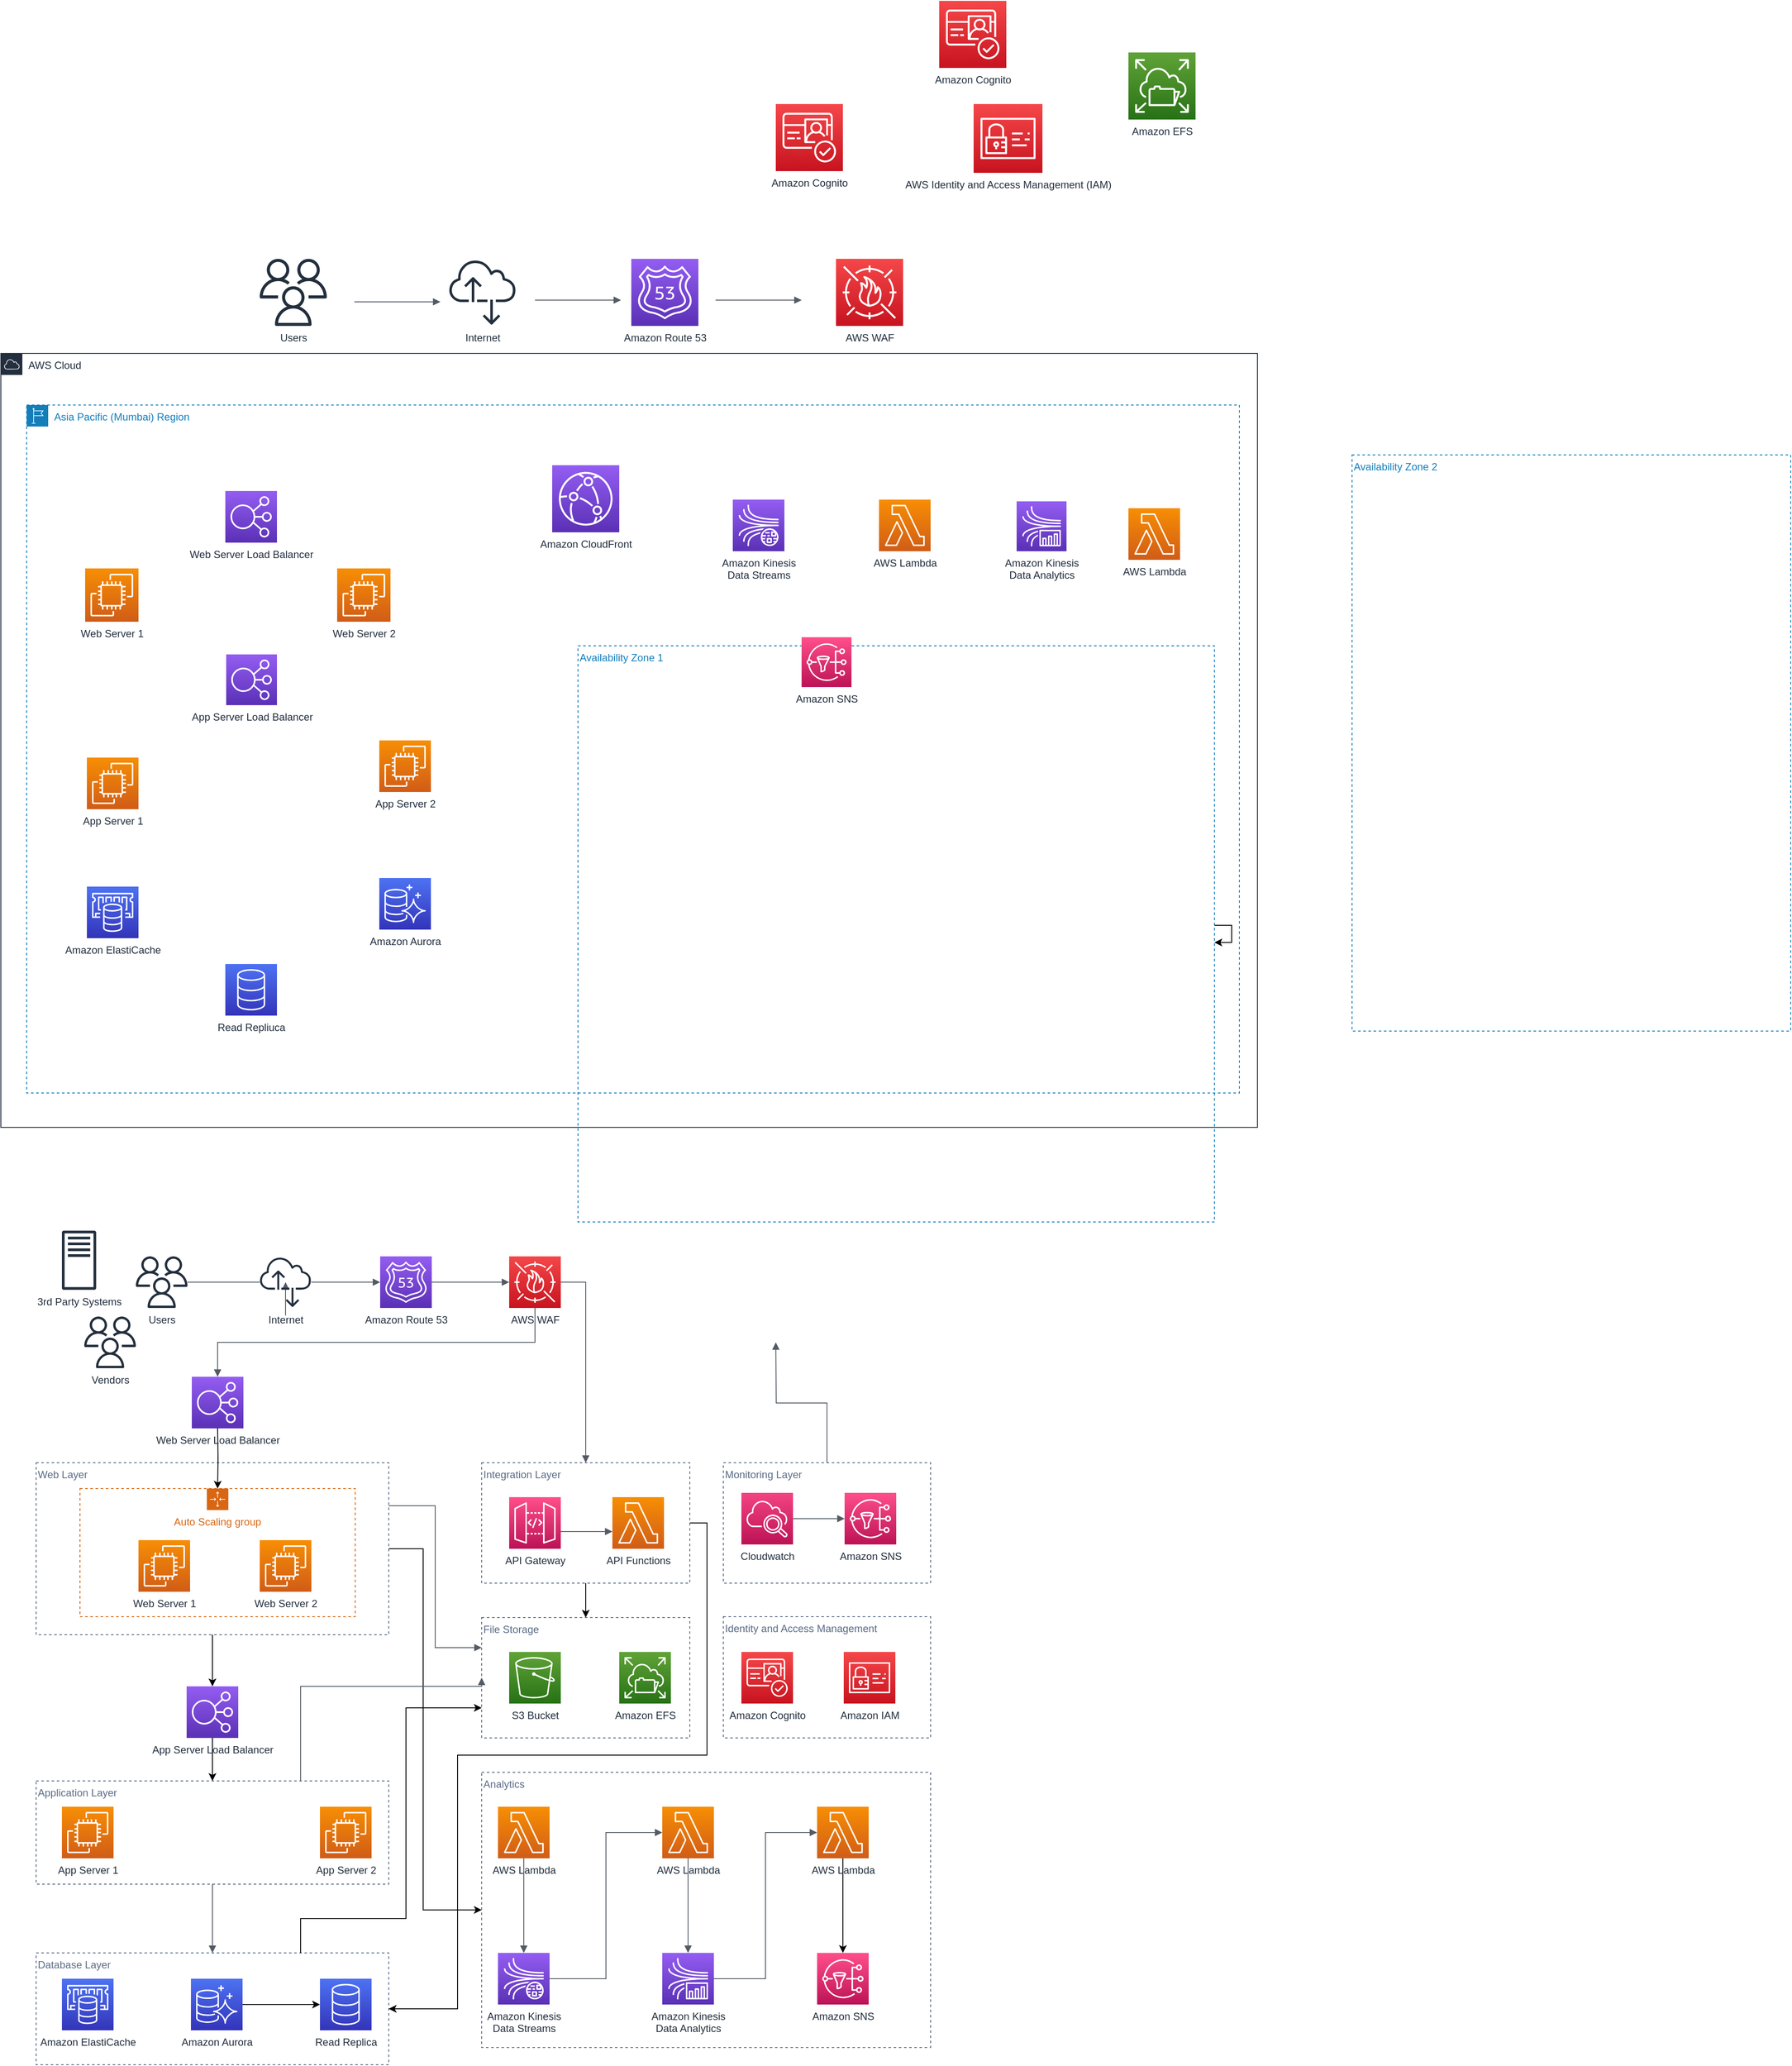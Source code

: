<mxfile version="16.4.0" type="github">
  <diagram id="yF_BNuITRj0ihLuubSKc" name="Page-1">
    <mxGraphModel dx="2996" dy="1059" grid="1" gridSize="10" guides="1" tooltips="1" connect="1" arrows="1" fold="1" page="1" pageScale="1" pageWidth="1100" pageHeight="850" math="0" shadow="0">
      <root>
        <mxCell id="0" />
        <mxCell id="1" parent="0" />
        <mxCell id="R6JdAUNPMTF_IsiGT-LZ-131" value="File Storage" style="fillColor=none;strokeColor=#5A6C86;dashed=1;verticalAlign=top;fontStyle=0;fontColor=#5A6C86;align=left;" vertex="1" parent="1">
          <mxGeometry x="-522" y="1980" width="242" height="140" as="geometry" />
        </mxCell>
        <mxCell id="R6JdAUNPMTF_IsiGT-LZ-138" value="Monitoring Layer" style="fillColor=none;strokeColor=#5A6C86;dashed=1;verticalAlign=top;fontStyle=0;fontColor=#5A6C86;align=left;" vertex="1" parent="1">
          <mxGeometry x="-241" y="1800" width="241" height="140" as="geometry" />
        </mxCell>
        <mxCell id="R6JdAUNPMTF_IsiGT-LZ-110" value="Analytics" style="fillColor=none;strokeColor=#5A6C86;dashed=1;verticalAlign=top;fontStyle=0;fontColor=#5A6C86;align=left;" vertex="1" parent="1">
          <mxGeometry x="-522" y="2160" width="522" height="320" as="geometry" />
        </mxCell>
        <mxCell id="R6JdAUNPMTF_IsiGT-LZ-164" style="edgeStyle=orthogonalEdgeStyle;rounded=0;orthogonalLoop=1;jettySize=auto;html=1;exitX=1;exitY=0.5;exitDx=0;exitDy=0;entryX=0;entryY=0.5;entryDx=0;entryDy=0;" edge="1" parent="1" source="R6JdAUNPMTF_IsiGT-LZ-111" target="R6JdAUNPMTF_IsiGT-LZ-110">
          <mxGeometry relative="1" as="geometry">
            <Array as="points">
              <mxPoint x="-590" y="1900" />
              <mxPoint x="-590" y="2320" />
            </Array>
          </mxGeometry>
        </mxCell>
        <mxCell id="R6JdAUNPMTF_IsiGT-LZ-111" value="Web Layer" style="fillColor=none;strokeColor=#5A6C86;dashed=1;verticalAlign=top;fontStyle=0;fontColor=#5A6C86;align=left;" vertex="1" parent="1">
          <mxGeometry x="-1040" y="1800" width="410" height="200" as="geometry" />
        </mxCell>
        <mxCell id="R6JdAUNPMTF_IsiGT-LZ-109" value="Database Layer" style="fillColor=none;strokeColor=#5A6C86;dashed=1;verticalAlign=top;fontStyle=0;fontColor=#5A6C86;align=left;" vertex="1" parent="1">
          <mxGeometry x="-1040" y="2370" width="410" height="130" as="geometry" />
        </mxCell>
        <mxCell id="KEmIcRSb11QE8R8fsPgm-5" value="Amazon Route 53" style="sketch=0;points=[[0,0,0],[0.25,0,0],[0.5,0,0],[0.75,0,0],[1,0,0],[0,1,0],[0.25,1,0],[0.5,1,0],[0.75,1,0],[1,1,0],[0,0.25,0],[0,0.5,0],[0,0.75,0],[1,0.25,0],[1,0.5,0],[1,0.75,0]];outlineConnect=0;fontColor=#232F3E;gradientColor=#945DF2;gradientDirection=north;fillColor=#5A30B5;strokeColor=#ffffff;dashed=0;verticalLabelPosition=bottom;verticalAlign=top;align=center;html=1;fontSize=12;fontStyle=0;aspect=fixed;shape=mxgraph.aws4.resourceIcon;resIcon=mxgraph.aws4.route_53;" parent="1" vertex="1">
          <mxGeometry x="-348" y="400" width="78" height="78" as="geometry" />
        </mxCell>
        <mxCell id="KEmIcRSb11QE8R8fsPgm-7" value="Amazon Cognito" style="sketch=0;points=[[0,0,0],[0.25,0,0],[0.5,0,0],[0.75,0,0],[1,0,0],[0,1,0],[0.25,1,0],[0.5,1,0],[0.75,1,0],[1,1,0],[0,0.25,0],[0,0.5,0],[0,0.75,0],[1,0.25,0],[1,0.5,0],[1,0.75,0]];outlineConnect=0;fontColor=#232F3E;gradientColor=#F54749;gradientDirection=north;fillColor=#C7131F;strokeColor=#ffffff;dashed=0;verticalLabelPosition=bottom;verticalAlign=top;align=center;html=1;fontSize=12;fontStyle=0;aspect=fixed;shape=mxgraph.aws4.resourceIcon;resIcon=mxgraph.aws4.cognito;" parent="1" vertex="1">
          <mxGeometry x="10" y="100" width="78" height="78" as="geometry" />
        </mxCell>
        <mxCell id="KEmIcRSb11QE8R8fsPgm-8" value="AWS Identity and Access Management (IAM)" style="sketch=0;points=[[0,0,0],[0.25,0,0],[0.5,0,0],[0.75,0,0],[1,0,0],[0,1,0],[0.25,1,0],[0.5,1,0],[0.75,1,0],[1,1,0],[0,0.25,0],[0,0.5,0],[0,0.75,0],[1,0.25,0],[1,0.5,0],[1,0.75,0]];outlineConnect=0;fontColor=#232F3E;gradientColor=#F54749;gradientDirection=north;fillColor=#C7131F;strokeColor=#ffffff;dashed=0;verticalLabelPosition=bottom;verticalAlign=top;align=center;html=1;fontSize=12;fontStyle=0;aspect=fixed;shape=mxgraph.aws4.resourceIcon;resIcon=mxgraph.aws4.identity_and_access_management;" parent="1" vertex="1">
          <mxGeometry x="50" y="220" width="80" height="80" as="geometry" />
        </mxCell>
        <mxCell id="KEmIcRSb11QE8R8fsPgm-9" value="S3 Bucket" style="sketch=0;points=[[0,0,0],[0.25,0,0],[0.5,0,0],[0.75,0,0],[1,0,0],[0,1,0],[0.25,1,0],[0.5,1,0],[0.75,1,0],[1,1,0],[0,0.25,0],[0,0.5,0],[0,0.75,0],[1,0.25,0],[1,0.5,0],[1,0.75,0]];outlineConnect=0;fontColor=#232F3E;gradientColor=#60A337;gradientDirection=north;fillColor=#277116;strokeColor=#ffffff;dashed=0;verticalLabelPosition=bottom;verticalAlign=top;align=center;html=1;fontSize=12;fontStyle=0;aspect=fixed;shape=mxgraph.aws4.resourceIcon;resIcon=mxgraph.aws4.s3;" parent="1" vertex="1">
          <mxGeometry x="-490" y="2020" width="60" height="60" as="geometry" />
        </mxCell>
        <mxCell id="KEmIcRSb11QE8R8fsPgm-10" value="&lt;div&gt;Amazon EFS&lt;/div&gt;" style="sketch=0;points=[[0,0,0],[0.25,0,0],[0.5,0,0],[0.75,0,0],[1,0,0],[0,1,0],[0.25,1,0],[0.5,1,0],[0.75,1,0],[1,1,0],[0,0.25,0],[0,0.5,0],[0,0.75,0],[1,0.25,0],[1,0.5,0],[1,0.75,0]];outlineConnect=0;fontColor=#232F3E;gradientColor=#60A337;gradientDirection=north;fillColor=#277116;strokeColor=#ffffff;dashed=0;verticalLabelPosition=bottom;verticalAlign=top;align=center;html=1;fontSize=12;fontStyle=0;aspect=fixed;shape=mxgraph.aws4.resourceIcon;resIcon=mxgraph.aws4.elastic_file_system;" parent="1" vertex="1">
          <mxGeometry x="230" y="160" width="78" height="78" as="geometry" />
        </mxCell>
        <mxCell id="R6JdAUNPMTF_IsiGT-LZ-16" value="AWS Cloud" style="points=[[0,0],[0.25,0],[0.5,0],[0.75,0],[1,0],[1,0.25],[1,0.5],[1,0.75],[1,1],[0.75,1],[0.5,1],[0.25,1],[0,1],[0,0.75],[0,0.5],[0,0.25]];outlineConnect=0;gradientColor=none;html=1;whiteSpace=wrap;fontSize=12;fontStyle=0;container=1;pointerEvents=0;collapsible=0;recursiveResize=0;shape=mxgraph.aws4.group;grIcon=mxgraph.aws4.group_aws_cloud;strokeColor=#232F3E;fillColor=none;verticalAlign=top;align=left;spacingLeft=30;fontColor=#232F3E;dashed=0;" vertex="1" parent="1">
          <mxGeometry x="-1081" y="510" width="1461" height="900" as="geometry" />
        </mxCell>
        <mxCell id="R6JdAUNPMTF_IsiGT-LZ-18" value="&lt;div&gt;Asia Pacific (Mumbai) Region&lt;/div&gt;&lt;div&gt;&lt;br&gt;&lt;/div&gt;" style="points=[[0,0],[0.25,0],[0.5,0],[0.75,0],[1,0],[1,0.25],[1,0.5],[1,0.75],[1,1],[0.75,1],[0.5,1],[0.25,1],[0,1],[0,0.75],[0,0.5],[0,0.25]];outlineConnect=0;gradientColor=none;html=1;whiteSpace=wrap;fontSize=12;fontStyle=0;container=1;pointerEvents=0;collapsible=0;recursiveResize=0;shape=mxgraph.aws4.group;grIcon=mxgraph.aws4.group_region;strokeColor=#147EBA;fillColor=none;verticalAlign=top;align=left;spacingLeft=30;fontColor=#147EBA;dashed=1;" vertex="1" parent="R6JdAUNPMTF_IsiGT-LZ-16">
          <mxGeometry x="30" y="60" width="1410" height="800" as="geometry" />
        </mxCell>
        <mxCell id="R6JdAUNPMTF_IsiGT-LZ-19" value="Availability Zone 1" style="fillColor=none;strokeColor=#147EBA;dashed=1;verticalAlign=top;fontStyle=0;fontColor=#147EBA;align=left;" vertex="1" parent="R6JdAUNPMTF_IsiGT-LZ-18">
          <mxGeometry x="641" y="280" width="740" height="670" as="geometry" />
        </mxCell>
        <mxCell id="KEmIcRSb11QE8R8fsPgm-11" value="Amazon Kinesis&lt;br&gt;Data Streams" style="sketch=0;points=[[0,0,0],[0.25,0,0],[0.5,0,0],[0.75,0,0],[1,0,0],[0,1,0],[0.25,1,0],[0.5,1,0],[0.75,1,0],[1,1,0],[0,0.25,0],[0,0.5,0],[0,0.75,0],[1,0.25,0],[1,0.5,0],[1,0.75,0]];outlineConnect=0;fontColor=#232F3E;gradientColor=#945DF2;gradientDirection=north;fillColor=#5A30B5;strokeColor=#ffffff;dashed=0;verticalLabelPosition=bottom;verticalAlign=top;align=center;html=1;fontSize=12;fontStyle=0;aspect=fixed;shape=mxgraph.aws4.resourceIcon;resIcon=mxgraph.aws4.kinesis_data_streams;" parent="R6JdAUNPMTF_IsiGT-LZ-18" vertex="1">
          <mxGeometry x="821" y="110" width="60" height="60" as="geometry" />
        </mxCell>
        <mxCell id="KEmIcRSb11QE8R8fsPgm-12" value="&lt;div&gt;Amazon Kinesis&lt;/div&gt;&lt;div&gt;Data Analytics&lt;/div&gt;" style="sketch=0;points=[[0,0,0],[0.25,0,0],[0.5,0,0],[0.75,0,0],[1,0,0],[0,1,0],[0.25,1,0],[0.5,1,0],[0.75,1,0],[1,1,0],[0,0.25,0],[0,0.5,0],[0,0.75,0],[1,0.25,0],[1,0.5,0],[1,0.75,0]];outlineConnect=0;fontColor=#232F3E;gradientColor=#945DF2;gradientDirection=north;fillColor=#5A30B5;strokeColor=#ffffff;dashed=0;verticalLabelPosition=bottom;verticalAlign=top;align=center;html=1;fontSize=12;fontStyle=0;aspect=fixed;shape=mxgraph.aws4.resourceIcon;resIcon=mxgraph.aws4.kinesis_data_analytics;" parent="R6JdAUNPMTF_IsiGT-LZ-18" vertex="1">
          <mxGeometry x="1151" y="112" width="58" height="58" as="geometry" />
        </mxCell>
        <mxCell id="R6JdAUNPMTF_IsiGT-LZ-1" value="AWS Lambda" style="sketch=0;points=[[0,0,0],[0.25,0,0],[0.5,0,0],[0.75,0,0],[1,0,0],[0,1,0],[0.25,1,0],[0.5,1,0],[0.75,1,0],[1,1,0],[0,0.25,0],[0,0.5,0],[0,0.75,0],[1,0.25,0],[1,0.5,0],[1,0.75,0]];outlineConnect=0;fontColor=#232F3E;gradientColor=#F78E04;gradientDirection=north;fillColor=#D05C17;strokeColor=#ffffff;dashed=0;verticalLabelPosition=bottom;verticalAlign=top;align=center;html=1;fontSize=12;fontStyle=0;aspect=fixed;shape=mxgraph.aws4.resourceIcon;resIcon=mxgraph.aws4.lambda;" vertex="1" parent="R6JdAUNPMTF_IsiGT-LZ-18">
          <mxGeometry x="1281" y="120" width="60" height="60" as="geometry" />
        </mxCell>
        <mxCell id="R6JdAUNPMTF_IsiGT-LZ-2" value="AWS Lambda" style="sketch=0;points=[[0,0,0],[0.25,0,0],[0.5,0,0],[0.75,0,0],[1,0,0],[0,1,0],[0.25,1,0],[0.5,1,0],[0.75,1,0],[1,1,0],[0,0.25,0],[0,0.5,0],[0,0.75,0],[1,0.25,0],[1,0.5,0],[1,0.75,0]];outlineConnect=0;fontColor=#232F3E;gradientColor=#F78E04;gradientDirection=north;fillColor=#D05C17;strokeColor=#ffffff;dashed=0;verticalLabelPosition=bottom;verticalAlign=top;align=center;html=1;fontSize=12;fontStyle=0;aspect=fixed;shape=mxgraph.aws4.resourceIcon;resIcon=mxgraph.aws4.lambda;" vertex="1" parent="R6JdAUNPMTF_IsiGT-LZ-18">
          <mxGeometry x="991" y="110" width="60" height="60" as="geometry" />
        </mxCell>
        <mxCell id="R6JdAUNPMTF_IsiGT-LZ-4" value="Amazon SNS" style="sketch=0;points=[[0,0,0],[0.25,0,0],[0.5,0,0],[0.75,0,0],[1,0,0],[0,1,0],[0.25,1,0],[0.5,1,0],[0.75,1,0],[1,1,0],[0,0.25,0],[0,0.5,0],[0,0.75,0],[1,0.25,0],[1,0.5,0],[1,0.75,0]];outlineConnect=0;fontColor=#232F3E;gradientColor=#FF4F8B;gradientDirection=north;fillColor=#BC1356;strokeColor=#ffffff;dashed=0;verticalLabelPosition=bottom;verticalAlign=top;align=center;html=1;fontSize=12;fontStyle=0;aspect=fixed;shape=mxgraph.aws4.resourceIcon;resIcon=mxgraph.aws4.sns;" vertex="1" parent="R6JdAUNPMTF_IsiGT-LZ-18">
          <mxGeometry x="901" y="270" width="58" height="58" as="geometry" />
        </mxCell>
        <mxCell id="R6JdAUNPMTF_IsiGT-LZ-34" style="edgeStyle=orthogonalEdgeStyle;rounded=0;orthogonalLoop=1;jettySize=auto;html=1;" edge="1" parent="R6JdAUNPMTF_IsiGT-LZ-18" source="R6JdAUNPMTF_IsiGT-LZ-19" target="R6JdAUNPMTF_IsiGT-LZ-19">
          <mxGeometry relative="1" as="geometry" />
        </mxCell>
        <mxCell id="KEmIcRSb11QE8R8fsPgm-6" value="Amazon CloudFront" style="sketch=0;points=[[0,0,0],[0.25,0,0],[0.5,0,0],[0.75,0,0],[1,0,0],[0,1,0],[0.25,1,0],[0.5,1,0],[0.75,1,0],[1,1,0],[0,0.25,0],[0,0.5,0],[0,0.75,0],[1,0.25,0],[1,0.5,0],[1,0.75,0]];outlineConnect=0;fontColor=#232F3E;gradientColor=#945DF2;gradientDirection=north;fillColor=#5A30B5;strokeColor=#ffffff;dashed=0;verticalLabelPosition=bottom;verticalAlign=top;align=center;html=1;fontSize=12;fontStyle=0;aspect=fixed;shape=mxgraph.aws4.resourceIcon;resIcon=mxgraph.aws4.cloudfront;" parent="R6JdAUNPMTF_IsiGT-LZ-18" vertex="1">
          <mxGeometry x="611" y="70" width="78" height="78" as="geometry" />
        </mxCell>
        <mxCell id="R6JdAUNPMTF_IsiGT-LZ-21" value="Users" style="sketch=0;outlineConnect=0;fontColor=#232F3E;gradientColor=none;fillColor=#232F3D;strokeColor=none;dashed=0;verticalLabelPosition=bottom;verticalAlign=top;align=center;html=1;fontSize=12;fontStyle=0;aspect=fixed;pointerEvents=1;shape=mxgraph.aws4.users;" vertex="1" parent="1">
          <mxGeometry x="-780" y="400" width="78" height="78" as="geometry" />
        </mxCell>
        <mxCell id="R6JdAUNPMTF_IsiGT-LZ-22" value="Internet" style="sketch=0;outlineConnect=0;fontColor=#232F3E;gradientColor=none;fillColor=#232F3D;strokeColor=none;dashed=0;verticalLabelPosition=bottom;verticalAlign=top;align=center;html=1;fontSize=12;fontStyle=0;aspect=fixed;pointerEvents=1;shape=mxgraph.aws4.internet_alt2;" vertex="1" parent="1">
          <mxGeometry x="-560" y="400" width="78" height="78" as="geometry" />
        </mxCell>
        <mxCell id="R6JdAUNPMTF_IsiGT-LZ-23" value="AWS WAF" style="sketch=0;points=[[0,0,0],[0.25,0,0],[0.5,0,0],[0.75,0,0],[1,0,0],[0,1,0],[0.25,1,0],[0.5,1,0],[0.75,1,0],[1,1,0],[0,0.25,0],[0,0.5,0],[0,0.75,0],[1,0.25,0],[1,0.5,0],[1,0.75,0]];outlineConnect=0;fontColor=#232F3E;gradientColor=#F54749;gradientDirection=north;fillColor=#C7131F;strokeColor=#ffffff;dashed=0;verticalLabelPosition=bottom;verticalAlign=top;align=center;html=1;fontSize=12;fontStyle=0;aspect=fixed;shape=mxgraph.aws4.resourceIcon;resIcon=mxgraph.aws4.waf;" vertex="1" parent="1">
          <mxGeometry x="-110" y="400" width="78" height="78" as="geometry" />
        </mxCell>
        <mxCell id="R6JdAUNPMTF_IsiGT-LZ-25" value="" style="edgeStyle=orthogonalEdgeStyle;html=1;endArrow=block;elbow=vertical;startArrow=none;endFill=1;strokeColor=#545B64;rounded=0;" edge="1" parent="1">
          <mxGeometry width="100" relative="1" as="geometry">
            <mxPoint x="-670" y="450" as="sourcePoint" />
            <mxPoint x="-570" y="450" as="targetPoint" />
          </mxGeometry>
        </mxCell>
        <mxCell id="R6JdAUNPMTF_IsiGT-LZ-26" value="Amazon Cognito" style="sketch=0;points=[[0,0,0],[0.25,0,0],[0.5,0,0],[0.75,0,0],[1,0,0],[0,1,0],[0.25,1,0],[0.5,1,0],[0.75,1,0],[1,1,0],[0,0.25,0],[0,0.5,0],[0,0.75,0],[1,0.25,0],[1,0.5,0],[1,0.75,0]];outlineConnect=0;fontColor=#232F3E;gradientColor=#F54749;gradientDirection=north;fillColor=#C7131F;strokeColor=#ffffff;dashed=0;verticalLabelPosition=bottom;verticalAlign=top;align=center;html=1;fontSize=12;fontStyle=0;aspect=fixed;shape=mxgraph.aws4.resourceIcon;resIcon=mxgraph.aws4.cognito;" vertex="1" parent="1">
          <mxGeometry x="-180" y="220" width="78" height="78" as="geometry" />
        </mxCell>
        <mxCell id="R6JdAUNPMTF_IsiGT-LZ-28" value="" style="edgeStyle=orthogonalEdgeStyle;html=1;endArrow=block;elbow=vertical;startArrow=none;endFill=1;strokeColor=#545B64;rounded=0;" edge="1" parent="1">
          <mxGeometry width="100" relative="1" as="geometry">
            <mxPoint x="-460" y="448" as="sourcePoint" />
            <mxPoint x="-360" y="448" as="targetPoint" />
          </mxGeometry>
        </mxCell>
        <mxCell id="R6JdAUNPMTF_IsiGT-LZ-29" value="" style="edgeStyle=orthogonalEdgeStyle;html=1;endArrow=block;elbow=vertical;startArrow=none;endFill=1;strokeColor=#545B64;rounded=0;" edge="1" parent="1">
          <mxGeometry width="100" relative="1" as="geometry">
            <mxPoint x="-250" y="448" as="sourcePoint" />
            <mxPoint x="-150" y="448" as="targetPoint" />
          </mxGeometry>
        </mxCell>
        <mxCell id="R6JdAUNPMTF_IsiGT-LZ-20" value="Availability Zone 2" style="fillColor=none;strokeColor=#147EBA;dashed=1;verticalAlign=top;fontStyle=0;fontColor=#147EBA;align=left;" vertex="1" parent="1">
          <mxGeometry x="490" y="628" width="510" height="670" as="geometry" />
        </mxCell>
        <mxCell id="R6JdAUNPMTF_IsiGT-LZ-37" value="Web Server Load Balancer" style="sketch=0;points=[[0,0,0],[0.25,0,0],[0.5,0,0],[0.75,0,0],[1,0,0],[0,1,0],[0.25,1,0],[0.5,1,0],[0.75,1,0],[1,1,0],[0,0.25,0],[0,0.5,0],[0,0.75,0],[1,0.25,0],[1,0.5,0],[1,0.75,0]];outlineConnect=0;fontColor=#232F3E;gradientColor=#945DF2;gradientDirection=north;fillColor=#5A30B5;strokeColor=#ffffff;dashed=0;verticalLabelPosition=bottom;verticalAlign=top;align=center;html=1;fontSize=12;fontStyle=0;aspect=fixed;shape=mxgraph.aws4.resourceIcon;resIcon=mxgraph.aws4.elastic_load_balancing;" vertex="1" parent="1">
          <mxGeometry x="-820" y="670" width="60" height="60" as="geometry" />
        </mxCell>
        <mxCell id="R6JdAUNPMTF_IsiGT-LZ-38" value="App Server Load Balancer" style="sketch=0;points=[[0,0,0],[0.25,0,0],[0.5,0,0],[0.75,0,0],[1,0,0],[0,1,0],[0.25,1,0],[0.5,1,0],[0.75,1,0],[1,1,0],[0,0.25,0],[0,0.5,0],[0,0.75,0],[1,0.25,0],[1,0.5,0],[1,0.75,0]];outlineConnect=0;fontColor=#232F3E;gradientColor=#945DF2;gradientDirection=north;fillColor=#5A30B5;strokeColor=#ffffff;dashed=0;verticalLabelPosition=bottom;verticalAlign=top;align=center;html=1;fontSize=12;fontStyle=0;aspect=fixed;shape=mxgraph.aws4.resourceIcon;resIcon=mxgraph.aws4.elastic_load_balancing;" vertex="1" parent="1">
          <mxGeometry x="-819" y="860" width="59" height="59" as="geometry" />
        </mxCell>
        <mxCell id="R6JdAUNPMTF_IsiGT-LZ-39" value="Amazon Aurora" style="sketch=0;points=[[0,0,0],[0.25,0,0],[0.5,0,0],[0.75,0,0],[1,0,0],[0,1,0],[0.25,1,0],[0.5,1,0],[0.75,1,0],[1,1,0],[0,0.25,0],[0,0.5,0],[0,0.75,0],[1,0.25,0],[1,0.5,0],[1,0.75,0]];outlineConnect=0;fontColor=#232F3E;gradientColor=#4D72F3;gradientDirection=north;fillColor=#3334B9;strokeColor=#ffffff;dashed=0;verticalLabelPosition=bottom;verticalAlign=top;align=center;html=1;fontSize=12;fontStyle=0;aspect=fixed;shape=mxgraph.aws4.resourceIcon;resIcon=mxgraph.aws4.aurora;" vertex="1" parent="1">
          <mxGeometry x="-641" y="1120" width="60" height="60" as="geometry" />
        </mxCell>
        <mxCell id="R6JdAUNPMTF_IsiGT-LZ-40" value="Amazon ElastiCache" style="sketch=0;points=[[0,0,0],[0.25,0,0],[0.5,0,0],[0.75,0,0],[1,0,0],[0,1,0],[0.25,1,0],[0.5,1,0],[0.75,1,0],[1,1,0],[0,0.25,0],[0,0.5,0],[0,0.75,0],[1,0.25,0],[1,0.5,0],[1,0.75,0]];outlineConnect=0;fontColor=#232F3E;gradientColor=#4D72F3;gradientDirection=north;fillColor=#3334B9;strokeColor=#ffffff;dashed=0;verticalLabelPosition=bottom;verticalAlign=top;align=center;html=1;fontSize=12;fontStyle=0;aspect=fixed;shape=mxgraph.aws4.resourceIcon;resIcon=mxgraph.aws4.elasticache;" vertex="1" parent="1">
          <mxGeometry x="-981" y="1130" width="60" height="60" as="geometry" />
        </mxCell>
        <mxCell id="R6JdAUNPMTF_IsiGT-LZ-41" value="App Server 1" style="sketch=0;points=[[0,0,0],[0.25,0,0],[0.5,0,0],[0.75,0,0],[1,0,0],[0,1,0],[0.25,1,0],[0.5,1,0],[0.75,1,0],[1,1,0],[0,0.25,0],[0,0.5,0],[0,0.75,0],[1,0.25,0],[1,0.5,0],[1,0.75,0]];outlineConnect=0;fontColor=#232F3E;gradientColor=#F78E04;gradientDirection=north;fillColor=#D05C17;strokeColor=#ffffff;dashed=0;verticalLabelPosition=bottom;verticalAlign=top;align=center;html=1;fontSize=12;fontStyle=0;aspect=fixed;shape=mxgraph.aws4.resourceIcon;resIcon=mxgraph.aws4.ec2;" vertex="1" parent="1">
          <mxGeometry x="-981" y="980" width="60" height="60" as="geometry" />
        </mxCell>
        <mxCell id="R6JdAUNPMTF_IsiGT-LZ-42" value="App Server 2" style="sketch=0;points=[[0,0,0],[0.25,0,0],[0.5,0,0],[0.75,0,0],[1,0,0],[0,1,0],[0.25,1,0],[0.5,1,0],[0.75,1,0],[1,1,0],[0,0.25,0],[0,0.5,0],[0,0.75,0],[1,0.25,0],[1,0.5,0],[1,0.75,0]];outlineConnect=0;fontColor=#232F3E;gradientColor=#F78E04;gradientDirection=north;fillColor=#D05C17;strokeColor=#ffffff;dashed=0;verticalLabelPosition=bottom;verticalAlign=top;align=center;html=1;fontSize=12;fontStyle=0;aspect=fixed;shape=mxgraph.aws4.resourceIcon;resIcon=mxgraph.aws4.ec2;" vertex="1" parent="1">
          <mxGeometry x="-641" y="960" width="60" height="60" as="geometry" />
        </mxCell>
        <mxCell id="R6JdAUNPMTF_IsiGT-LZ-43" value="Web Server 1" style="sketch=0;points=[[0,0,0],[0.25,0,0],[0.5,0,0],[0.75,0,0],[1,0,0],[0,1,0],[0.25,1,0],[0.5,1,0],[0.75,1,0],[1,1,0],[0,0.25,0],[0,0.5,0],[0,0.75,0],[1,0.25,0],[1,0.5,0],[1,0.75,0]];outlineConnect=0;fontColor=#232F3E;gradientColor=#F78E04;gradientDirection=north;fillColor=#D05C17;strokeColor=#ffffff;dashed=0;verticalLabelPosition=bottom;verticalAlign=top;align=center;html=1;fontSize=12;fontStyle=0;aspect=fixed;shape=mxgraph.aws4.resourceIcon;resIcon=mxgraph.aws4.ec2;" vertex="1" parent="1">
          <mxGeometry x="-983" y="760" width="62" height="62" as="geometry" />
        </mxCell>
        <mxCell id="R6JdAUNPMTF_IsiGT-LZ-44" value="Web Server 2" style="sketch=0;points=[[0,0,0],[0.25,0,0],[0.5,0,0],[0.75,0,0],[1,0,0],[0,1,0],[0.25,1,0],[0.5,1,0],[0.75,1,0],[1,1,0],[0,0.25,0],[0,0.5,0],[0,0.75,0],[1,0.25,0],[1,0.5,0],[1,0.75,0]];outlineConnect=0;fontColor=#232F3E;gradientColor=#F78E04;gradientDirection=north;fillColor=#D05C17;strokeColor=#ffffff;dashed=0;verticalLabelPosition=bottom;verticalAlign=top;align=center;html=1;fontSize=12;fontStyle=0;aspect=fixed;shape=mxgraph.aws4.resourceIcon;resIcon=mxgraph.aws4.ec2;" vertex="1" parent="1">
          <mxGeometry x="-690" y="760" width="62" height="62" as="geometry" />
        </mxCell>
        <mxCell id="R6JdAUNPMTF_IsiGT-LZ-45" value="Read Repliuca" style="sketch=0;points=[[0,0,0],[0.25,0,0],[0.5,0,0],[0.75,0,0],[1,0,0],[0,1,0],[0.25,1,0],[0.5,1,0],[0.75,1,0],[1,1,0],[0,0.25,0],[0,0.5,0],[0,0.75,0],[1,0.25,0],[1,0.5,0],[1,0.75,0]];outlineConnect=0;fontColor=#232F3E;gradientColor=#4D72F3;gradientDirection=north;fillColor=#3334B9;strokeColor=#ffffff;dashed=0;verticalLabelPosition=bottom;verticalAlign=top;align=center;html=1;fontSize=12;fontStyle=0;aspect=fixed;shape=mxgraph.aws4.resourceIcon;resIcon=mxgraph.aws4.database;" vertex="1" parent="1">
          <mxGeometry x="-820" y="1220" width="60" height="60" as="geometry" />
        </mxCell>
        <mxCell id="R6JdAUNPMTF_IsiGT-LZ-75" value="Amazon Kinesis&lt;br&gt;Data Streams" style="sketch=0;points=[[0,0,0],[0.25,0,0],[0.5,0,0],[0.75,0,0],[1,0,0],[0,1,0],[0.25,1,0],[0.5,1,0],[0.75,1,0],[1,1,0],[0,0.25,0],[0,0.5,0],[0,0.75,0],[1,0.25,0],[1,0.5,0],[1,0.75,0]];outlineConnect=0;fontColor=#232F3E;gradientColor=#945DF2;gradientDirection=north;fillColor=#5A30B5;strokeColor=#ffffff;dashed=0;verticalLabelPosition=bottom;verticalAlign=top;align=center;html=1;fontSize=12;fontStyle=0;aspect=fixed;shape=mxgraph.aws4.resourceIcon;resIcon=mxgraph.aws4.kinesis_data_streams;" vertex="1" parent="1">
          <mxGeometry x="-503" y="2370" width="60" height="60" as="geometry" />
        </mxCell>
        <mxCell id="R6JdAUNPMTF_IsiGT-LZ-76" value="&lt;div&gt;Amazon Kinesis&lt;/div&gt;&lt;div&gt;Data Analytics&lt;/div&gt;" style="sketch=0;points=[[0,0,0],[0.25,0,0],[0.5,0,0],[0.75,0,0],[1,0,0],[0,1,0],[0.25,1,0],[0.5,1,0],[0.75,1,0],[1,1,0],[0,0.25,0],[0,0.5,0],[0,0.75,0],[1,0.25,0],[1,0.5,0],[1,0.75,0]];outlineConnect=0;fontColor=#232F3E;gradientColor=#945DF2;gradientDirection=north;fillColor=#5A30B5;strokeColor=#ffffff;dashed=0;verticalLabelPosition=bottom;verticalAlign=top;align=center;html=1;fontSize=12;fontStyle=0;aspect=fixed;shape=mxgraph.aws4.resourceIcon;resIcon=mxgraph.aws4.kinesis_data_analytics;" vertex="1" parent="1">
          <mxGeometry x="-312" y="2370" width="60" height="60" as="geometry" />
        </mxCell>
        <mxCell id="R6JdAUNPMTF_IsiGT-LZ-77" value="AWS Lambda" style="sketch=0;points=[[0,0,0],[0.25,0,0],[0.5,0,0],[0.75,0,0],[1,0,0],[0,1,0],[0.25,1,0],[0.5,1,0],[0.75,1,0],[1,1,0],[0,0.25,0],[0,0.5,0],[0,0.75,0],[1,0.25,0],[1,0.5,0],[1,0.75,0]];outlineConnect=0;fontColor=#232F3E;gradientColor=#F78E04;gradientDirection=north;fillColor=#D05C17;strokeColor=#ffffff;dashed=0;verticalLabelPosition=bottom;verticalAlign=top;align=center;html=1;fontSize=12;fontStyle=0;aspect=fixed;shape=mxgraph.aws4.resourceIcon;resIcon=mxgraph.aws4.lambda;" vertex="1" parent="1">
          <mxGeometry x="-312" y="2200" width="60" height="60" as="geometry" />
        </mxCell>
        <mxCell id="R6JdAUNPMTF_IsiGT-LZ-127" style="edgeStyle=orthogonalEdgeStyle;rounded=0;orthogonalLoop=1;jettySize=auto;html=1;exitX=0.5;exitY=1;exitDx=0;exitDy=0;exitPerimeter=0;" edge="1" parent="1" source="R6JdAUNPMTF_IsiGT-LZ-78" target="R6JdAUNPMTF_IsiGT-LZ-79">
          <mxGeometry relative="1" as="geometry" />
        </mxCell>
        <mxCell id="R6JdAUNPMTF_IsiGT-LZ-78" value="AWS Lambda" style="sketch=0;points=[[0,0,0],[0.25,0,0],[0.5,0,0],[0.75,0,0],[1,0,0],[0,1,0],[0.25,1,0],[0.5,1,0],[0.75,1,0],[1,1,0],[0,0.25,0],[0,0.5,0],[0,0.75,0],[1,0.25,0],[1,0.5,0],[1,0.75,0]];outlineConnect=0;fontColor=#232F3E;gradientColor=#F78E04;gradientDirection=north;fillColor=#D05C17;strokeColor=#ffffff;dashed=0;verticalLabelPosition=bottom;verticalAlign=top;align=center;html=1;fontSize=12;fontStyle=0;aspect=fixed;shape=mxgraph.aws4.resourceIcon;resIcon=mxgraph.aws4.lambda;" vertex="1" parent="1">
          <mxGeometry x="-132" y="2200" width="60" height="60" as="geometry" />
        </mxCell>
        <mxCell id="R6JdAUNPMTF_IsiGT-LZ-79" value="Amazon SNS" style="sketch=0;points=[[0,0,0],[0.25,0,0],[0.5,0,0],[0.75,0,0],[1,0,0],[0,1,0],[0.25,1,0],[0.5,1,0],[0.75,1,0],[1,1,0],[0,0.25,0],[0,0.5,0],[0,0.75,0],[1,0.25,0],[1,0.5,0],[1,0.75,0]];outlineConnect=0;fontColor=#232F3E;gradientColor=#FF4F8B;gradientDirection=north;fillColor=#BC1356;strokeColor=#ffffff;dashed=0;verticalLabelPosition=bottom;verticalAlign=top;align=center;html=1;fontSize=12;fontStyle=0;aspect=fixed;shape=mxgraph.aws4.resourceIcon;resIcon=mxgraph.aws4.sns;" vertex="1" parent="1">
          <mxGeometry x="-132" y="2370" width="60" height="60" as="geometry" />
        </mxCell>
        <mxCell id="R6JdAUNPMTF_IsiGT-LZ-108" style="edgeStyle=orthogonalEdgeStyle;rounded=0;orthogonalLoop=1;jettySize=auto;html=1;exitX=0.5;exitY=1;exitDx=0;exitDy=0;exitPerimeter=0;" edge="1" parent="1" target="R6JdAUNPMTF_IsiGT-LZ-103">
          <mxGeometry relative="1" as="geometry">
            <mxPoint x="-829" y="1759" as="sourcePoint" />
          </mxGeometry>
        </mxCell>
        <mxCell id="R6JdAUNPMTF_IsiGT-LZ-81" value="Web Server Load Balancer" style="sketch=0;points=[[0,0,0],[0.25,0,0],[0.5,0,0],[0.75,0,0],[1,0,0],[0,1,0],[0.25,1,0],[0.5,1,0],[0.75,1,0],[1,1,0],[0,0.25,0],[0,0.5,0],[0,0.75,0],[1,0.25,0],[1,0.5,0],[1,0.75,0]];outlineConnect=0;fontColor=#232F3E;gradientColor=#945DF2;gradientDirection=north;fillColor=#5A30B5;strokeColor=#ffffff;dashed=0;verticalLabelPosition=bottom;verticalAlign=top;align=center;html=1;fontSize=12;fontStyle=0;aspect=fixed;shape=mxgraph.aws4.resourceIcon;resIcon=mxgraph.aws4.elastic_load_balancing;" vertex="1" parent="1">
          <mxGeometry x="-859" y="1700" width="60" height="60" as="geometry" />
        </mxCell>
        <mxCell id="R6JdAUNPMTF_IsiGT-LZ-106" style="edgeStyle=orthogonalEdgeStyle;rounded=0;orthogonalLoop=1;jettySize=auto;html=1;exitX=0.5;exitY=1;exitDx=0;exitDy=0;exitPerimeter=0;entryX=0.5;entryY=0;entryDx=0;entryDy=0;" edge="1" parent="1" source="R6JdAUNPMTF_IsiGT-LZ-82" target="R6JdAUNPMTF_IsiGT-LZ-104">
          <mxGeometry relative="1" as="geometry" />
        </mxCell>
        <mxCell id="R6JdAUNPMTF_IsiGT-LZ-82" value="App Server Load Balancer" style="sketch=0;points=[[0,0,0],[0.25,0,0],[0.5,0,0],[0.75,0,0],[1,0,0],[0,1,0],[0.25,1,0],[0.5,1,0],[0.75,1,0],[1,1,0],[0,0.25,0],[0,0.5,0],[0,0.75,0],[1,0.25,0],[1,0.5,0],[1,0.75,0]];outlineConnect=0;fontColor=#232F3E;gradientColor=#945DF2;gradientDirection=north;fillColor=#5A30B5;strokeColor=#ffffff;dashed=0;verticalLabelPosition=bottom;verticalAlign=top;align=center;html=1;fontSize=12;fontStyle=0;aspect=fixed;shape=mxgraph.aws4.resourceIcon;resIcon=mxgraph.aws4.elastic_load_balancing;" vertex="1" parent="1">
          <mxGeometry x="-865" y="2060" width="60" height="60" as="geometry" />
        </mxCell>
        <mxCell id="R6JdAUNPMTF_IsiGT-LZ-83" style="edgeStyle=orthogonalEdgeStyle;rounded=0;orthogonalLoop=1;jettySize=auto;html=1;exitX=1;exitY=0.5;exitDx=0;exitDy=0;exitPerimeter=0;entryX=0;entryY=0.5;entryDx=0;entryDy=0;entryPerimeter=0;" edge="1" parent="1" source="R6JdAUNPMTF_IsiGT-LZ-84" target="R6JdAUNPMTF_IsiGT-LZ-90">
          <mxGeometry relative="1" as="geometry" />
        </mxCell>
        <mxCell id="R6JdAUNPMTF_IsiGT-LZ-84" value="Amazon Aurora" style="sketch=0;points=[[0,0,0],[0.25,0,0],[0.5,0,0],[0.75,0,0],[1,0,0],[0,1,0],[0.25,1,0],[0.5,1,0],[0.75,1,0],[1,1,0],[0,0.25,0],[0,0.5,0],[0,0.75,0],[1,0.25,0],[1,0.5,0],[1,0.75,0]];outlineConnect=0;fontColor=#232F3E;gradientColor=#4D72F3;gradientDirection=north;fillColor=#3334B9;strokeColor=#ffffff;dashed=0;verticalLabelPosition=bottom;verticalAlign=top;align=center;html=1;fontSize=12;fontStyle=0;aspect=fixed;shape=mxgraph.aws4.resourceIcon;resIcon=mxgraph.aws4.aurora;" vertex="1" parent="1">
          <mxGeometry x="-860" y="2400" width="60" height="60" as="geometry" />
        </mxCell>
        <mxCell id="R6JdAUNPMTF_IsiGT-LZ-85" value="Amazon ElastiCache" style="sketch=0;points=[[0,0,0],[0.25,0,0],[0.5,0,0],[0.75,0,0],[1,0,0],[0,1,0],[0.25,1,0],[0.5,1,0],[0.75,1,0],[1,1,0],[0,0.25,0],[0,0.5,0],[0,0.75,0],[1,0.25,0],[1,0.5,0],[1,0.75,0]];outlineConnect=0;fontColor=#232F3E;gradientColor=#4D72F3;gradientDirection=north;fillColor=#3334B9;strokeColor=#ffffff;dashed=0;verticalLabelPosition=bottom;verticalAlign=top;align=center;html=1;fontSize=12;fontStyle=0;aspect=fixed;shape=mxgraph.aws4.resourceIcon;resIcon=mxgraph.aws4.elasticache;" vertex="1" parent="1">
          <mxGeometry x="-1010" y="2400" width="60" height="60" as="geometry" />
        </mxCell>
        <mxCell id="R6JdAUNPMTF_IsiGT-LZ-86" value="App Server 1" style="sketch=0;points=[[0,0,0],[0.25,0,0],[0.5,0,0],[0.75,0,0],[1,0,0],[0,1,0],[0.25,1,0],[0.5,1,0],[0.75,1,0],[1,1,0],[0,0.25,0],[0,0.5,0],[0,0.75,0],[1,0.25,0],[1,0.5,0],[1,0.75,0]];outlineConnect=0;fontColor=#232F3E;gradientColor=#F78E04;gradientDirection=north;fillColor=#D05C17;strokeColor=#ffffff;dashed=0;verticalLabelPosition=bottom;verticalAlign=top;align=center;html=1;fontSize=12;fontStyle=0;aspect=fixed;shape=mxgraph.aws4.resourceIcon;resIcon=mxgraph.aws4.ec2;" vertex="1" parent="1">
          <mxGeometry x="-1010" y="2200" width="60" height="60" as="geometry" />
        </mxCell>
        <mxCell id="R6JdAUNPMTF_IsiGT-LZ-87" value="App Server 2" style="sketch=0;points=[[0,0,0],[0.25,0,0],[0.5,0,0],[0.75,0,0],[1,0,0],[0,1,0],[0.25,1,0],[0.5,1,0],[0.75,1,0],[1,1,0],[0,0.25,0],[0,0.5,0],[0,0.75,0],[1,0.25,0],[1,0.5,0],[1,0.75,0]];outlineConnect=0;fontColor=#232F3E;gradientColor=#F78E04;gradientDirection=north;fillColor=#D05C17;strokeColor=#ffffff;dashed=0;verticalLabelPosition=bottom;verticalAlign=top;align=center;html=1;fontSize=12;fontStyle=0;aspect=fixed;shape=mxgraph.aws4.resourceIcon;resIcon=mxgraph.aws4.ec2;" vertex="1" parent="1">
          <mxGeometry x="-710" y="2200" width="60" height="60" as="geometry" />
        </mxCell>
        <mxCell id="R6JdAUNPMTF_IsiGT-LZ-172" style="edgeStyle=orthogonalEdgeStyle;rounded=0;orthogonalLoop=1;jettySize=auto;html=1;entryX=0;entryY=0.75;entryDx=0;entryDy=0;exitX=0.75;exitY=0;exitDx=0;exitDy=0;" edge="1" parent="1" source="R6JdAUNPMTF_IsiGT-LZ-109" target="R6JdAUNPMTF_IsiGT-LZ-131">
          <mxGeometry relative="1" as="geometry">
            <mxPoint x="-740" y="2350" as="sourcePoint" />
            <Array as="points">
              <mxPoint x="-733" y="2330" />
              <mxPoint x="-610" y="2330" />
              <mxPoint x="-610" y="2085" />
            </Array>
          </mxGeometry>
        </mxCell>
        <mxCell id="R6JdAUNPMTF_IsiGT-LZ-90" value="Read Replica" style="sketch=0;points=[[0,0,0],[0.25,0,0],[0.5,0,0],[0.75,0,0],[1,0,0],[0,1,0],[0.25,1,0],[0.5,1,0],[0.75,1,0],[1,1,0],[0,0.25,0],[0,0.5,0],[0,0.75,0],[1,0.25,0],[1,0.5,0],[1,0.75,0]];outlineConnect=0;fontColor=#232F3E;gradientColor=#4D72F3;gradientDirection=north;fillColor=#3334B9;strokeColor=#ffffff;dashed=0;verticalLabelPosition=bottom;verticalAlign=top;align=center;html=1;fontSize=12;fontStyle=0;aspect=fixed;shape=mxgraph.aws4.resourceIcon;resIcon=mxgraph.aws4.database;" vertex="1" parent="1">
          <mxGeometry x="-710" y="2400" width="60" height="60" as="geometry" />
        </mxCell>
        <mxCell id="R6JdAUNPMTF_IsiGT-LZ-103" value="Auto Scaling group" style="points=[[0,0],[0.25,0],[0.5,0],[0.75,0],[1,0],[1,0.25],[1,0.5],[1,0.75],[1,1],[0.75,1],[0.5,1],[0.25,1],[0,1],[0,0.75],[0,0.5],[0,0.25]];outlineConnect=0;gradientColor=none;html=1;whiteSpace=wrap;fontSize=12;fontStyle=0;container=1;pointerEvents=0;collapsible=0;recursiveResize=0;shape=mxgraph.aws4.groupCenter;grIcon=mxgraph.aws4.group_auto_scaling_group;grStroke=1;strokeColor=#D86613;fillColor=none;verticalAlign=top;align=center;fontColor=#D86613;dashed=1;spacingTop=25;" vertex="1" parent="1">
          <mxGeometry x="-989" y="1830" width="320" height="149" as="geometry" />
        </mxCell>
        <mxCell id="R6JdAUNPMTF_IsiGT-LZ-89" value="Web Server 2" style="sketch=0;points=[[0,0,0],[0.25,0,0],[0.5,0,0],[0.75,0,0],[1,0,0],[0,1,0],[0.25,1,0],[0.5,1,0],[0.75,1,0],[1,1,0],[0,0.25,0],[0,0.5,0],[0,0.75,0],[1,0.25,0],[1,0.5,0],[1,0.75,0]];outlineConnect=0;fontColor=#232F3E;gradientColor=#F78E04;gradientDirection=north;fillColor=#D05C17;strokeColor=#ffffff;dashed=0;verticalLabelPosition=bottom;verticalAlign=top;align=center;html=1;fontSize=12;fontStyle=0;aspect=fixed;shape=mxgraph.aws4.resourceIcon;resIcon=mxgraph.aws4.ec2;" vertex="1" parent="R6JdAUNPMTF_IsiGT-LZ-103">
          <mxGeometry x="209" y="60" width="60" height="60" as="geometry" />
        </mxCell>
        <mxCell id="R6JdAUNPMTF_IsiGT-LZ-88" value="Web Server 1" style="sketch=0;points=[[0,0,0],[0.25,0,0],[0.5,0,0],[0.75,0,0],[1,0,0],[0,1,0],[0.25,1,0],[0.5,1,0],[0.75,1,0],[1,1,0],[0,0.25,0],[0,0.5,0],[0,0.75,0],[1,0.25,0],[1,0.5,0],[1,0.75,0]];outlineConnect=0;fontColor=#232F3E;gradientColor=#F78E04;gradientDirection=north;fillColor=#D05C17;strokeColor=#ffffff;dashed=0;verticalLabelPosition=bottom;verticalAlign=top;align=center;html=1;fontSize=12;fontStyle=0;aspect=fixed;shape=mxgraph.aws4.resourceIcon;resIcon=mxgraph.aws4.ec2;" vertex="1" parent="R6JdAUNPMTF_IsiGT-LZ-103">
          <mxGeometry x="68" y="60" width="60" height="60" as="geometry" />
        </mxCell>
        <mxCell id="R6JdAUNPMTF_IsiGT-LZ-104" value="Application Layer" style="fillColor=none;strokeColor=#5A6C86;dashed=1;verticalAlign=top;fontStyle=0;fontColor=#5A6C86;align=left;" vertex="1" parent="1">
          <mxGeometry x="-1040" y="2170" width="410" height="120" as="geometry" />
        </mxCell>
        <mxCell id="R6JdAUNPMTF_IsiGT-LZ-107" value="" style="edgeStyle=orthogonalEdgeStyle;html=1;endArrow=block;elbow=vertical;startArrow=none;endFill=1;strokeColor=#545B64;rounded=0;exitX=0.5;exitY=1;exitDx=0;exitDy=0;" edge="1" parent="1" source="R6JdAUNPMTF_IsiGT-LZ-104" target="R6JdAUNPMTF_IsiGT-LZ-109">
          <mxGeometry width="100" relative="1" as="geometry">
            <mxPoint x="-590" y="2080" as="sourcePoint" />
            <mxPoint x="-490" y="2080" as="targetPoint" />
          </mxGeometry>
        </mxCell>
        <mxCell id="R6JdAUNPMTF_IsiGT-LZ-113" style="edgeStyle=orthogonalEdgeStyle;rounded=0;orthogonalLoop=1;jettySize=auto;html=1;exitX=0.5;exitY=1;exitDx=0;exitDy=0;entryX=0.5;entryY=0;entryDx=0;entryDy=0;entryPerimeter=0;" edge="1" parent="1" source="R6JdAUNPMTF_IsiGT-LZ-111" target="R6JdAUNPMTF_IsiGT-LZ-82">
          <mxGeometry relative="1" as="geometry" />
        </mxCell>
        <mxCell id="R6JdAUNPMTF_IsiGT-LZ-114" value="AWS Lambda" style="sketch=0;points=[[0,0,0],[0.25,0,0],[0.5,0,0],[0.75,0,0],[1,0,0],[0,1,0],[0.25,1,0],[0.5,1,0],[0.75,1,0],[1,1,0],[0,0.25,0],[0,0.5,0],[0,0.75,0],[1,0.25,0],[1,0.5,0],[1,0.75,0]];outlineConnect=0;fontColor=#232F3E;gradientColor=#F78E04;gradientDirection=north;fillColor=#D05C17;strokeColor=#ffffff;dashed=0;verticalLabelPosition=bottom;verticalAlign=top;align=center;html=1;fontSize=12;fontStyle=0;aspect=fixed;shape=mxgraph.aws4.resourceIcon;resIcon=mxgraph.aws4.lambda;" vertex="1" parent="1">
          <mxGeometry x="-503" y="2200" width="60" height="60" as="geometry" />
        </mxCell>
        <mxCell id="R6JdAUNPMTF_IsiGT-LZ-119" value="" style="edgeStyle=orthogonalEdgeStyle;html=1;endArrow=block;elbow=vertical;startArrow=none;endFill=1;strokeColor=#545B64;rounded=0;exitX=0.5;exitY=1;exitDx=0;exitDy=0;exitPerimeter=0;entryX=0.5;entryY=0;entryDx=0;entryDy=0;entryPerimeter=0;" edge="1" parent="1" source="R6JdAUNPMTF_IsiGT-LZ-114" target="R6JdAUNPMTF_IsiGT-LZ-75">
          <mxGeometry width="100" relative="1" as="geometry">
            <mxPoint x="-402" y="2470" as="sourcePoint" />
            <mxPoint x="-302" y="2470" as="targetPoint" />
          </mxGeometry>
        </mxCell>
        <mxCell id="R6JdAUNPMTF_IsiGT-LZ-123" value="" style="edgeStyle=orthogonalEdgeStyle;html=1;endArrow=block;elbow=vertical;startArrow=none;endFill=1;strokeColor=#545B64;rounded=0;exitX=1;exitY=0.5;exitDx=0;exitDy=0;exitPerimeter=0;entryX=0;entryY=0.5;entryDx=0;entryDy=0;entryPerimeter=0;" edge="1" parent="1" source="R6JdAUNPMTF_IsiGT-LZ-75" target="R6JdAUNPMTF_IsiGT-LZ-77">
          <mxGeometry width="100" relative="1" as="geometry">
            <mxPoint x="-402" y="2470" as="sourcePoint" />
            <mxPoint x="-302" y="2470" as="targetPoint" />
          </mxGeometry>
        </mxCell>
        <mxCell id="R6JdAUNPMTF_IsiGT-LZ-124" value="" style="edgeStyle=orthogonalEdgeStyle;html=1;endArrow=block;elbow=vertical;startArrow=none;endFill=1;strokeColor=#545B64;rounded=0;exitX=0.5;exitY=1;exitDx=0;exitDy=0;exitPerimeter=0;" edge="1" parent="1" source="R6JdAUNPMTF_IsiGT-LZ-77" target="R6JdAUNPMTF_IsiGT-LZ-76">
          <mxGeometry width="100" relative="1" as="geometry">
            <mxPoint x="-402" y="2470" as="sourcePoint" />
            <mxPoint x="-302" y="2470" as="targetPoint" />
          </mxGeometry>
        </mxCell>
        <mxCell id="R6JdAUNPMTF_IsiGT-LZ-125" value="" style="edgeStyle=orthogonalEdgeStyle;html=1;endArrow=block;elbow=vertical;startArrow=none;endFill=1;strokeColor=#545B64;rounded=0;exitX=1;exitY=0.5;exitDx=0;exitDy=0;exitPerimeter=0;entryX=0;entryY=0.5;entryDx=0;entryDy=0;entryPerimeter=0;" edge="1" parent="1" source="R6JdAUNPMTF_IsiGT-LZ-76" target="R6JdAUNPMTF_IsiGT-LZ-78">
          <mxGeometry width="100" relative="1" as="geometry">
            <mxPoint x="-402" y="2470" as="sourcePoint" />
            <mxPoint x="-302" y="2470" as="targetPoint" />
          </mxGeometry>
        </mxCell>
        <mxCell id="R6JdAUNPMTF_IsiGT-LZ-128" value="Cloudwatch" style="sketch=0;points=[[0,0,0],[0.25,0,0],[0.5,0,0],[0.75,0,0],[1,0,0],[0,1,0],[0.25,1,0],[0.5,1,0],[0.75,1,0],[1,1,0],[0,0.25,0],[0,0.5,0],[0,0.75,0],[1,0.25,0],[1,0.5,0],[1,0.75,0]];points=[[0,0,0],[0.25,0,0],[0.5,0,0],[0.75,0,0],[1,0,0],[0,1,0],[0.25,1,0],[0.5,1,0],[0.75,1,0],[1,1,0],[0,0.25,0],[0,0.5,0],[0,0.75,0],[1,0.25,0],[1,0.5,0],[1,0.75,0]];outlineConnect=0;fontColor=#232F3E;gradientColor=#F34482;gradientDirection=north;fillColor=#BC1356;strokeColor=#ffffff;dashed=0;verticalLabelPosition=bottom;verticalAlign=top;align=center;html=1;fontSize=12;fontStyle=0;aspect=fixed;shape=mxgraph.aws4.resourceIcon;resIcon=mxgraph.aws4.cloudwatch_2;" vertex="1" parent="1">
          <mxGeometry x="-220" y="1835" width="60" height="60" as="geometry" />
        </mxCell>
        <mxCell id="R6JdAUNPMTF_IsiGT-LZ-130" value="Amazon SNS" style="sketch=0;points=[[0,0,0],[0.25,0,0],[0.5,0,0],[0.75,0,0],[1,0,0],[0,1,0],[0.25,1,0],[0.5,1,0],[0.75,1,0],[1,1,0],[0,0.25,0],[0,0.5,0],[0,0.75,0],[1,0.25,0],[1,0.5,0],[1,0.75,0]];outlineConnect=0;fontColor=#232F3E;gradientColor=#FF4F8B;gradientDirection=north;fillColor=#BC1356;strokeColor=#ffffff;dashed=0;verticalLabelPosition=bottom;verticalAlign=top;align=center;html=1;fontSize=12;fontStyle=0;aspect=fixed;shape=mxgraph.aws4.resourceIcon;resIcon=mxgraph.aws4.sns;" vertex="1" parent="1">
          <mxGeometry x="-100" y="1835" width="60" height="60" as="geometry" />
        </mxCell>
        <mxCell id="R6JdAUNPMTF_IsiGT-LZ-132" value="API Gateway" style="sketch=0;points=[[0,0,0],[0.25,0,0],[0.5,0,0],[0.75,0,0],[1,0,0],[0,1,0],[0.25,1,0],[0.5,1,0],[0.75,1,0],[1,1,0],[0,0.25,0],[0,0.5,0],[0,0.75,0],[1,0.25,0],[1,0.5,0],[1,0.75,0]];outlineConnect=0;fontColor=#232F3E;gradientColor=#FF4F8B;gradientDirection=north;fillColor=#BC1356;strokeColor=#ffffff;dashed=0;verticalLabelPosition=bottom;verticalAlign=top;align=center;html=1;fontSize=12;fontStyle=0;aspect=fixed;shape=mxgraph.aws4.resourceIcon;resIcon=mxgraph.aws4.api_gateway;" vertex="1" parent="1">
          <mxGeometry x="-490" y="1840" width="60" height="60" as="geometry" />
        </mxCell>
        <mxCell id="R6JdAUNPMTF_IsiGT-LZ-133" value="API Functions" style="sketch=0;points=[[0,0,0],[0.25,0,0],[0.5,0,0],[0.75,0,0],[1,0,0],[0,1,0],[0.25,1,0],[0.5,1,0],[0.75,1,0],[1,1,0],[0,0.25,0],[0,0.5,0],[0,0.75,0],[1,0.25,0],[1,0.5,0],[1,0.75,0]];outlineConnect=0;fontColor=#232F3E;gradientColor=#F78E04;gradientDirection=north;fillColor=#D05C17;strokeColor=#ffffff;dashed=0;verticalLabelPosition=bottom;verticalAlign=top;align=center;html=1;fontSize=12;fontStyle=0;aspect=fixed;shape=mxgraph.aws4.resourceIcon;resIcon=mxgraph.aws4.lambda;" vertex="1" parent="1">
          <mxGeometry x="-370" y="1840" width="60" height="60" as="geometry" />
        </mxCell>
        <mxCell id="R6JdAUNPMTF_IsiGT-LZ-134" value="Amazon Cognito" style="sketch=0;points=[[0,0,0],[0.25,0,0],[0.5,0,0],[0.75,0,0],[1,0,0],[0,1,0],[0.25,1,0],[0.5,1,0],[0.75,1,0],[1,1,0],[0,0.25,0],[0,0.5,0],[0,0.75,0],[1,0.25,0],[1,0.5,0],[1,0.75,0]];outlineConnect=0;fontColor=#232F3E;gradientColor=#F54749;gradientDirection=north;fillColor=#C7131F;strokeColor=#ffffff;dashed=0;verticalLabelPosition=bottom;verticalAlign=top;align=center;html=1;fontSize=12;fontStyle=0;aspect=fixed;shape=mxgraph.aws4.resourceIcon;resIcon=mxgraph.aws4.cognito;" vertex="1" parent="1">
          <mxGeometry x="-220" y="2020" width="60" height="60" as="geometry" />
        </mxCell>
        <mxCell id="R6JdAUNPMTF_IsiGT-LZ-135" value="Amazon IAM" style="sketch=0;points=[[0,0,0],[0.25,0,0],[0.5,0,0],[0.75,0,0],[1,0,0],[0,1,0],[0.25,1,0],[0.5,1,0],[0.75,1,0],[1,1,0],[0,0.25,0],[0,0.5,0],[0,0.75,0],[1,0.25,0],[1,0.5,0],[1,0.75,0]];outlineConnect=0;fontColor=#232F3E;gradientColor=#F54749;gradientDirection=north;fillColor=#C7131F;strokeColor=#ffffff;dashed=0;verticalLabelPosition=bottom;verticalAlign=top;align=center;html=1;fontSize=12;fontStyle=0;aspect=fixed;shape=mxgraph.aws4.resourceIcon;resIcon=mxgraph.aws4.identity_and_access_management;" vertex="1" parent="1">
          <mxGeometry x="-101" y="2020" width="60" height="60" as="geometry" />
        </mxCell>
        <mxCell id="R6JdAUNPMTF_IsiGT-LZ-136" value="&lt;div&gt;Amazon EFS&lt;/div&gt;" style="sketch=0;points=[[0,0,0],[0.25,0,0],[0.5,0,0],[0.75,0,0],[1,0,0],[0,1,0],[0.25,1,0],[0.5,1,0],[0.75,1,0],[1,1,0],[0,0.25,0],[0,0.5,0],[0,0.75,0],[1,0.25,0],[1,0.5,0],[1,0.75,0]];outlineConnect=0;fontColor=#232F3E;gradientColor=#60A337;gradientDirection=north;fillColor=#277116;strokeColor=#ffffff;dashed=0;verticalLabelPosition=bottom;verticalAlign=top;align=center;html=1;fontSize=12;fontStyle=0;aspect=fixed;shape=mxgraph.aws4.resourceIcon;resIcon=mxgraph.aws4.elastic_file_system;" vertex="1" parent="1">
          <mxGeometry x="-362" y="2020" width="60" height="60" as="geometry" />
        </mxCell>
        <mxCell id="R6JdAUNPMTF_IsiGT-LZ-160" style="edgeStyle=orthogonalEdgeStyle;rounded=0;orthogonalLoop=1;jettySize=auto;html=1;exitX=1;exitY=0.5;exitDx=0;exitDy=0;entryX=1;entryY=0.5;entryDx=0;entryDy=0;" edge="1" parent="1" source="R6JdAUNPMTF_IsiGT-LZ-137" target="R6JdAUNPMTF_IsiGT-LZ-109">
          <mxGeometry relative="1" as="geometry">
            <Array as="points">
              <mxPoint x="-260" y="1870" />
              <mxPoint x="-260" y="2140" />
              <mxPoint x="-550" y="2140" />
              <mxPoint x="-550" y="2435" />
            </Array>
          </mxGeometry>
        </mxCell>
        <mxCell id="R6JdAUNPMTF_IsiGT-LZ-162" style="edgeStyle=orthogonalEdgeStyle;rounded=0;orthogonalLoop=1;jettySize=auto;html=1;exitX=0.5;exitY=1;exitDx=0;exitDy=0;" edge="1" parent="1" source="R6JdAUNPMTF_IsiGT-LZ-137" target="R6JdAUNPMTF_IsiGT-LZ-131">
          <mxGeometry relative="1" as="geometry" />
        </mxCell>
        <mxCell id="R6JdAUNPMTF_IsiGT-LZ-137" value="Integration Layer" style="fillColor=none;strokeColor=#5A6C86;dashed=1;verticalAlign=top;fontStyle=0;fontColor=#5A6C86;align=left;" vertex="1" parent="1">
          <mxGeometry x="-522" y="1800" width="242" height="140" as="geometry" />
        </mxCell>
        <mxCell id="R6JdAUNPMTF_IsiGT-LZ-139" value="Amazon Route 53" style="sketch=0;points=[[0,0,0],[0.25,0,0],[0.5,0,0],[0.75,0,0],[1,0,0],[0,1,0],[0.25,1,0],[0.5,1,0],[0.75,1,0],[1,1,0],[0,0.25,0],[0,0.5,0],[0,0.75,0],[1,0.25,0],[1,0.5,0],[1,0.75,0]];outlineConnect=0;fontColor=#232F3E;gradientColor=#945DF2;gradientDirection=north;fillColor=#5A30B5;strokeColor=#ffffff;dashed=0;verticalLabelPosition=bottom;verticalAlign=top;align=center;html=1;fontSize=12;fontStyle=0;aspect=fixed;shape=mxgraph.aws4.resourceIcon;resIcon=mxgraph.aws4.route_53;" vertex="1" parent="1">
          <mxGeometry x="-640" y="1560" width="60" height="60" as="geometry" />
        </mxCell>
        <mxCell id="R6JdAUNPMTF_IsiGT-LZ-140" value="Users" style="sketch=0;outlineConnect=0;fontColor=#232F3E;gradientColor=none;fillColor=#232F3D;strokeColor=none;dashed=0;verticalLabelPosition=bottom;verticalAlign=top;align=center;html=1;fontSize=12;fontStyle=0;aspect=fixed;pointerEvents=1;shape=mxgraph.aws4.users;" vertex="1" parent="1">
          <mxGeometry x="-924" y="1560" width="60" height="60" as="geometry" />
        </mxCell>
        <mxCell id="R6JdAUNPMTF_IsiGT-LZ-144" value="" style="edgeStyle=orthogonalEdgeStyle;html=1;endArrow=block;elbow=vertical;startArrow=none;endFill=1;strokeColor=#545B64;rounded=0;entryX=0;entryY=0.5;entryDx=0;entryDy=0;entryPerimeter=0;" edge="1" parent="1" source="R6JdAUNPMTF_IsiGT-LZ-141" target="R6JdAUNPMTF_IsiGT-LZ-139">
          <mxGeometry width="100" relative="1" as="geometry">
            <mxPoint x="-604" y="1608" as="sourcePoint" />
            <mxPoint x="-504" y="1608" as="targetPoint" />
          </mxGeometry>
        </mxCell>
        <mxCell id="R6JdAUNPMTF_IsiGT-LZ-145" value="" style="edgeStyle=orthogonalEdgeStyle;html=1;endArrow=block;elbow=vertical;startArrow=none;endFill=1;strokeColor=#545B64;rounded=0;entryX=0;entryY=0.5;entryDx=0;entryDy=0;entryPerimeter=0;" edge="1" parent="1" source="R6JdAUNPMTF_IsiGT-LZ-139" target="R6JdAUNPMTF_IsiGT-LZ-142">
          <mxGeometry width="100" relative="1" as="geometry">
            <mxPoint x="-394" y="1608" as="sourcePoint" />
            <mxPoint x="-260" y="1590" as="targetPoint" />
          </mxGeometry>
        </mxCell>
        <mxCell id="R6JdAUNPMTF_IsiGT-LZ-146" value="3rd Party Systems" style="sketch=0;outlineConnect=0;fontColor=#232F3E;gradientColor=none;fillColor=#232F3D;strokeColor=none;dashed=0;verticalLabelPosition=bottom;verticalAlign=top;align=center;html=1;fontSize=12;fontStyle=0;aspect=fixed;pointerEvents=1;shape=mxgraph.aws4.traditional_server;" vertex="1" parent="1">
          <mxGeometry x="-1010" y="1530" width="39.81" height="69" as="geometry" />
        </mxCell>
        <mxCell id="R6JdAUNPMTF_IsiGT-LZ-147" value="Vendors" style="sketch=0;outlineConnect=0;fontColor=#232F3E;gradientColor=none;fillColor=#232F3D;strokeColor=none;dashed=0;verticalLabelPosition=bottom;verticalAlign=top;align=center;html=1;fontSize=12;fontStyle=0;aspect=fixed;pointerEvents=1;shape=mxgraph.aws4.users;" vertex="1" parent="1">
          <mxGeometry x="-984" y="1630" width="60" height="60" as="geometry" />
        </mxCell>
        <mxCell id="R6JdAUNPMTF_IsiGT-LZ-142" value="AWS WAF" style="sketch=0;points=[[0,0,0],[0.25,0,0],[0.5,0,0],[0.75,0,0],[1,0,0],[0,1,0],[0.25,1,0],[0.5,1,0],[0.75,1,0],[1,1,0],[0,0.25,0],[0,0.5,0],[0,0.75,0],[1,0.25,0],[1,0.5,0],[1,0.75,0]];outlineConnect=0;fontColor=#232F3E;gradientColor=#F54749;gradientDirection=north;fillColor=#C7131F;strokeColor=#ffffff;dashed=0;verticalLabelPosition=bottom;verticalAlign=top;align=center;html=1;fontSize=12;fontStyle=0;aspect=fixed;shape=mxgraph.aws4.resourceIcon;resIcon=mxgraph.aws4.waf;" vertex="1" parent="1">
          <mxGeometry x="-490" y="1560" width="60" height="60" as="geometry" />
        </mxCell>
        <mxCell id="R6JdAUNPMTF_IsiGT-LZ-150" value="" style="edgeStyle=orthogonalEdgeStyle;html=1;endArrow=block;elbow=vertical;startArrow=none;endFill=1;strokeColor=#545B64;rounded=0;exitX=0.5;exitY=1;exitDx=0;exitDy=0;exitPerimeter=0;entryX=0.5;entryY=0;entryDx=0;entryDy=0;entryPerimeter=0;" edge="1" parent="1" source="R6JdAUNPMTF_IsiGT-LZ-142" target="R6JdAUNPMTF_IsiGT-LZ-81">
          <mxGeometry width="100" relative="1" as="geometry">
            <mxPoint x="-340" y="1660" as="sourcePoint" />
            <mxPoint x="-240" y="1660" as="targetPoint" />
          </mxGeometry>
        </mxCell>
        <mxCell id="R6JdAUNPMTF_IsiGT-LZ-151" value="" style="edgeStyle=orthogonalEdgeStyle;html=1;endArrow=block;elbow=vertical;startArrow=none;endFill=1;strokeColor=#545B64;rounded=0;exitX=1;exitY=0.5;exitDx=0;exitDy=0;exitPerimeter=0;entryX=0.5;entryY=0;entryDx=0;entryDy=0;" edge="1" parent="1" source="R6JdAUNPMTF_IsiGT-LZ-142" target="R6JdAUNPMTF_IsiGT-LZ-137">
          <mxGeometry width="100" relative="1" as="geometry">
            <mxPoint x="-340" y="1660" as="sourcePoint" />
            <mxPoint x="-240" y="1660" as="targetPoint" />
          </mxGeometry>
        </mxCell>
        <mxCell id="R6JdAUNPMTF_IsiGT-LZ-155" value="" style="edgeStyle=orthogonalEdgeStyle;html=1;endArrow=block;elbow=vertical;startArrow=none;endFill=1;strokeColor=#545B64;rounded=0;" edge="1" parent="1" source="R6JdAUNPMTF_IsiGT-LZ-141">
          <mxGeometry width="100" relative="1" as="geometry">
            <mxPoint x="-680" y="1600" as="sourcePoint" />
            <mxPoint x="-750" y="1590" as="targetPoint" />
          </mxGeometry>
        </mxCell>
        <mxCell id="R6JdAUNPMTF_IsiGT-LZ-141" value="Internet" style="sketch=0;outlineConnect=0;fontColor=#232F3E;gradientColor=none;fillColor=#232F3D;strokeColor=none;dashed=0;verticalLabelPosition=bottom;verticalAlign=top;align=center;html=1;fontSize=12;fontStyle=0;aspect=fixed;pointerEvents=1;shape=mxgraph.aws4.internet_alt2;" vertex="1" parent="1">
          <mxGeometry x="-780" y="1560" width="60" height="60" as="geometry" />
        </mxCell>
        <mxCell id="R6JdAUNPMTF_IsiGT-LZ-156" value="" style="edgeStyle=orthogonalEdgeStyle;html=1;endArrow=none;elbow=vertical;startArrow=none;endFill=1;strokeColor=#545B64;rounded=0;" edge="1" parent="1" source="R6JdAUNPMTF_IsiGT-LZ-140" target="R6JdAUNPMTF_IsiGT-LZ-141">
          <mxGeometry width="100" relative="1" as="geometry">
            <mxPoint x="-864" y="1590" as="sourcePoint" />
            <mxPoint x="-750" y="1590" as="targetPoint" />
          </mxGeometry>
        </mxCell>
        <mxCell id="R6JdAUNPMTF_IsiGT-LZ-158" value="Identity and Access Management" style="fillColor=none;strokeColor=#5A6C86;dashed=1;verticalAlign=top;fontStyle=0;fontColor=#5A6C86;align=left;" vertex="1" parent="1">
          <mxGeometry x="-241" y="1979" width="241" height="141" as="geometry" />
        </mxCell>
        <mxCell id="R6JdAUNPMTF_IsiGT-LZ-166" value="" style="edgeStyle=orthogonalEdgeStyle;html=1;endArrow=block;elbow=vertical;startArrow=none;endFill=1;strokeColor=#545B64;rounded=0;exitX=1;exitY=0.25;exitDx=0;exitDy=0;exitPerimeter=0;entryX=0;entryY=0.25;entryDx=0;entryDy=0;" edge="1" parent="1" source="R6JdAUNPMTF_IsiGT-LZ-111" target="R6JdAUNPMTF_IsiGT-LZ-131">
          <mxGeometry width="100" relative="1" as="geometry">
            <mxPoint x="-630" y="1860" as="sourcePoint" />
            <mxPoint x="-530" y="1860" as="targetPoint" />
          </mxGeometry>
        </mxCell>
        <mxCell id="R6JdAUNPMTF_IsiGT-LZ-168" value="" style="edgeStyle=orthogonalEdgeStyle;html=1;endArrow=block;elbow=vertical;startArrow=none;endFill=1;strokeColor=#545B64;rounded=0;" edge="1" parent="1" source="R6JdAUNPMTF_IsiGT-LZ-138">
          <mxGeometry width="100" relative="1" as="geometry">
            <mxPoint x="-170.5" y="1650" as="sourcePoint" />
            <mxPoint x="-180" y="1660" as="targetPoint" />
          </mxGeometry>
        </mxCell>
        <mxCell id="R6JdAUNPMTF_IsiGT-LZ-169" value="" style="edgeStyle=orthogonalEdgeStyle;html=1;endArrow=block;elbow=vertical;startArrow=none;endFill=1;strokeColor=#545B64;rounded=0;exitX=1;exitY=0.5;exitDx=0;exitDy=0;exitPerimeter=0;" edge="1" parent="1" source="R6JdAUNPMTF_IsiGT-LZ-128">
          <mxGeometry width="100" relative="1" as="geometry">
            <mxPoint x="240" y="1740" as="sourcePoint" />
            <mxPoint x="-100" y="1865" as="targetPoint" />
          </mxGeometry>
        </mxCell>
        <mxCell id="R6JdAUNPMTF_IsiGT-LZ-170" value="" style="edgeStyle=orthogonalEdgeStyle;html=1;endArrow=block;elbow=vertical;startArrow=none;endFill=1;strokeColor=#545B64;rounded=0;exitX=0.75;exitY=0;exitDx=0;exitDy=0;entryX=0;entryY=0.5;entryDx=0;entryDy=0;" edge="1" parent="1" source="R6JdAUNPMTF_IsiGT-LZ-104" target="R6JdAUNPMTF_IsiGT-LZ-131">
          <mxGeometry width="100" relative="1" as="geometry">
            <mxPoint x="-750" y="2100" as="sourcePoint" />
            <mxPoint x="-650" y="2100" as="targetPoint" />
            <Array as="points">
              <mxPoint x="-733" y="2060" />
              <mxPoint x="-522" y="2060" />
            </Array>
          </mxGeometry>
        </mxCell>
        <mxCell id="R6JdAUNPMTF_IsiGT-LZ-173" value="" style="edgeStyle=orthogonalEdgeStyle;html=1;endArrow=block;elbow=vertical;startArrow=none;endFill=1;strokeColor=#545B64;rounded=0;" edge="1" parent="1">
          <mxGeometry width="100" relative="1" as="geometry">
            <mxPoint x="-430" y="1880" as="sourcePoint" />
            <mxPoint x="-370" y="1880" as="targetPoint" />
          </mxGeometry>
        </mxCell>
      </root>
    </mxGraphModel>
  </diagram>
</mxfile>
